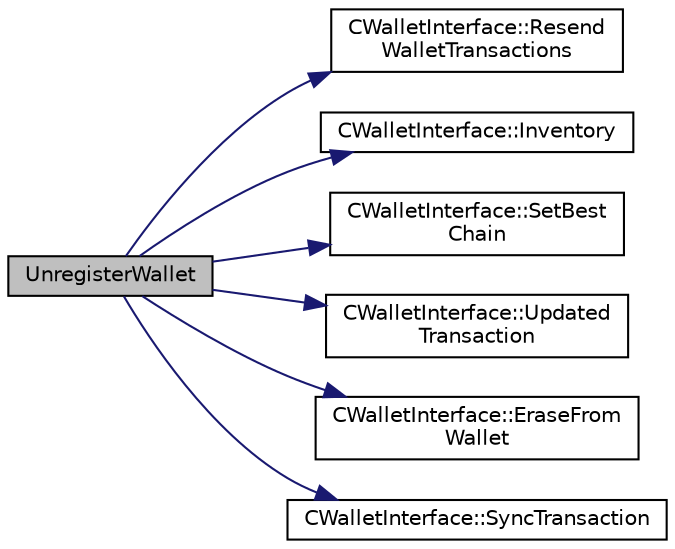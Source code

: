 digraph "UnregisterWallet"
{
  edge [fontname="Helvetica",fontsize="10",labelfontname="Helvetica",labelfontsize="10"];
  node [fontname="Helvetica",fontsize="10",shape=record];
  rankdir="LR";
  Node6845 [label="UnregisterWallet",height=0.2,width=0.4,color="black", fillcolor="grey75", style="filled", fontcolor="black"];
  Node6845 -> Node6846 [color="midnightblue",fontsize="10",style="solid",fontname="Helvetica"];
  Node6846 [label="CWalletInterface::Resend\lWalletTransactions",height=0.2,width=0.4,color="black", fillcolor="white", style="filled",URL="$dc/d1a/class_c_wallet_interface.html#acd71e9479057c2fdc433fc576e625edf"];
  Node6845 -> Node6847 [color="midnightblue",fontsize="10",style="solid",fontname="Helvetica"];
  Node6847 [label="CWalletInterface::Inventory",height=0.2,width=0.4,color="black", fillcolor="white", style="filled",URL="$dc/d1a/class_c_wallet_interface.html#a32858e2bb7bb6cb81ac391e0e2a0d4c1"];
  Node6845 -> Node6848 [color="midnightblue",fontsize="10",style="solid",fontname="Helvetica"];
  Node6848 [label="CWalletInterface::SetBest\lChain",height=0.2,width=0.4,color="black", fillcolor="white", style="filled",URL="$dc/d1a/class_c_wallet_interface.html#ac9c87a58906081f6629f3f82439dad8e"];
  Node6845 -> Node6849 [color="midnightblue",fontsize="10",style="solid",fontname="Helvetica"];
  Node6849 [label="CWalletInterface::Updated\lTransaction",height=0.2,width=0.4,color="black", fillcolor="white", style="filled",URL="$dc/d1a/class_c_wallet_interface.html#a07b55d9aede02e25a5e8d8027c67954f"];
  Node6845 -> Node6850 [color="midnightblue",fontsize="10",style="solid",fontname="Helvetica"];
  Node6850 [label="CWalletInterface::EraseFrom\lWallet",height=0.2,width=0.4,color="black", fillcolor="white", style="filled",URL="$dc/d1a/class_c_wallet_interface.html#a209e0de8725bab3274e7d79567cca630"];
  Node6845 -> Node6851 [color="midnightblue",fontsize="10",style="solid",fontname="Helvetica"];
  Node6851 [label="CWalletInterface::SyncTransaction",height=0.2,width=0.4,color="black", fillcolor="white", style="filled",URL="$dc/d1a/class_c_wallet_interface.html#a7bde8e284f9405dd858c9b4cbf960ae5"];
}
